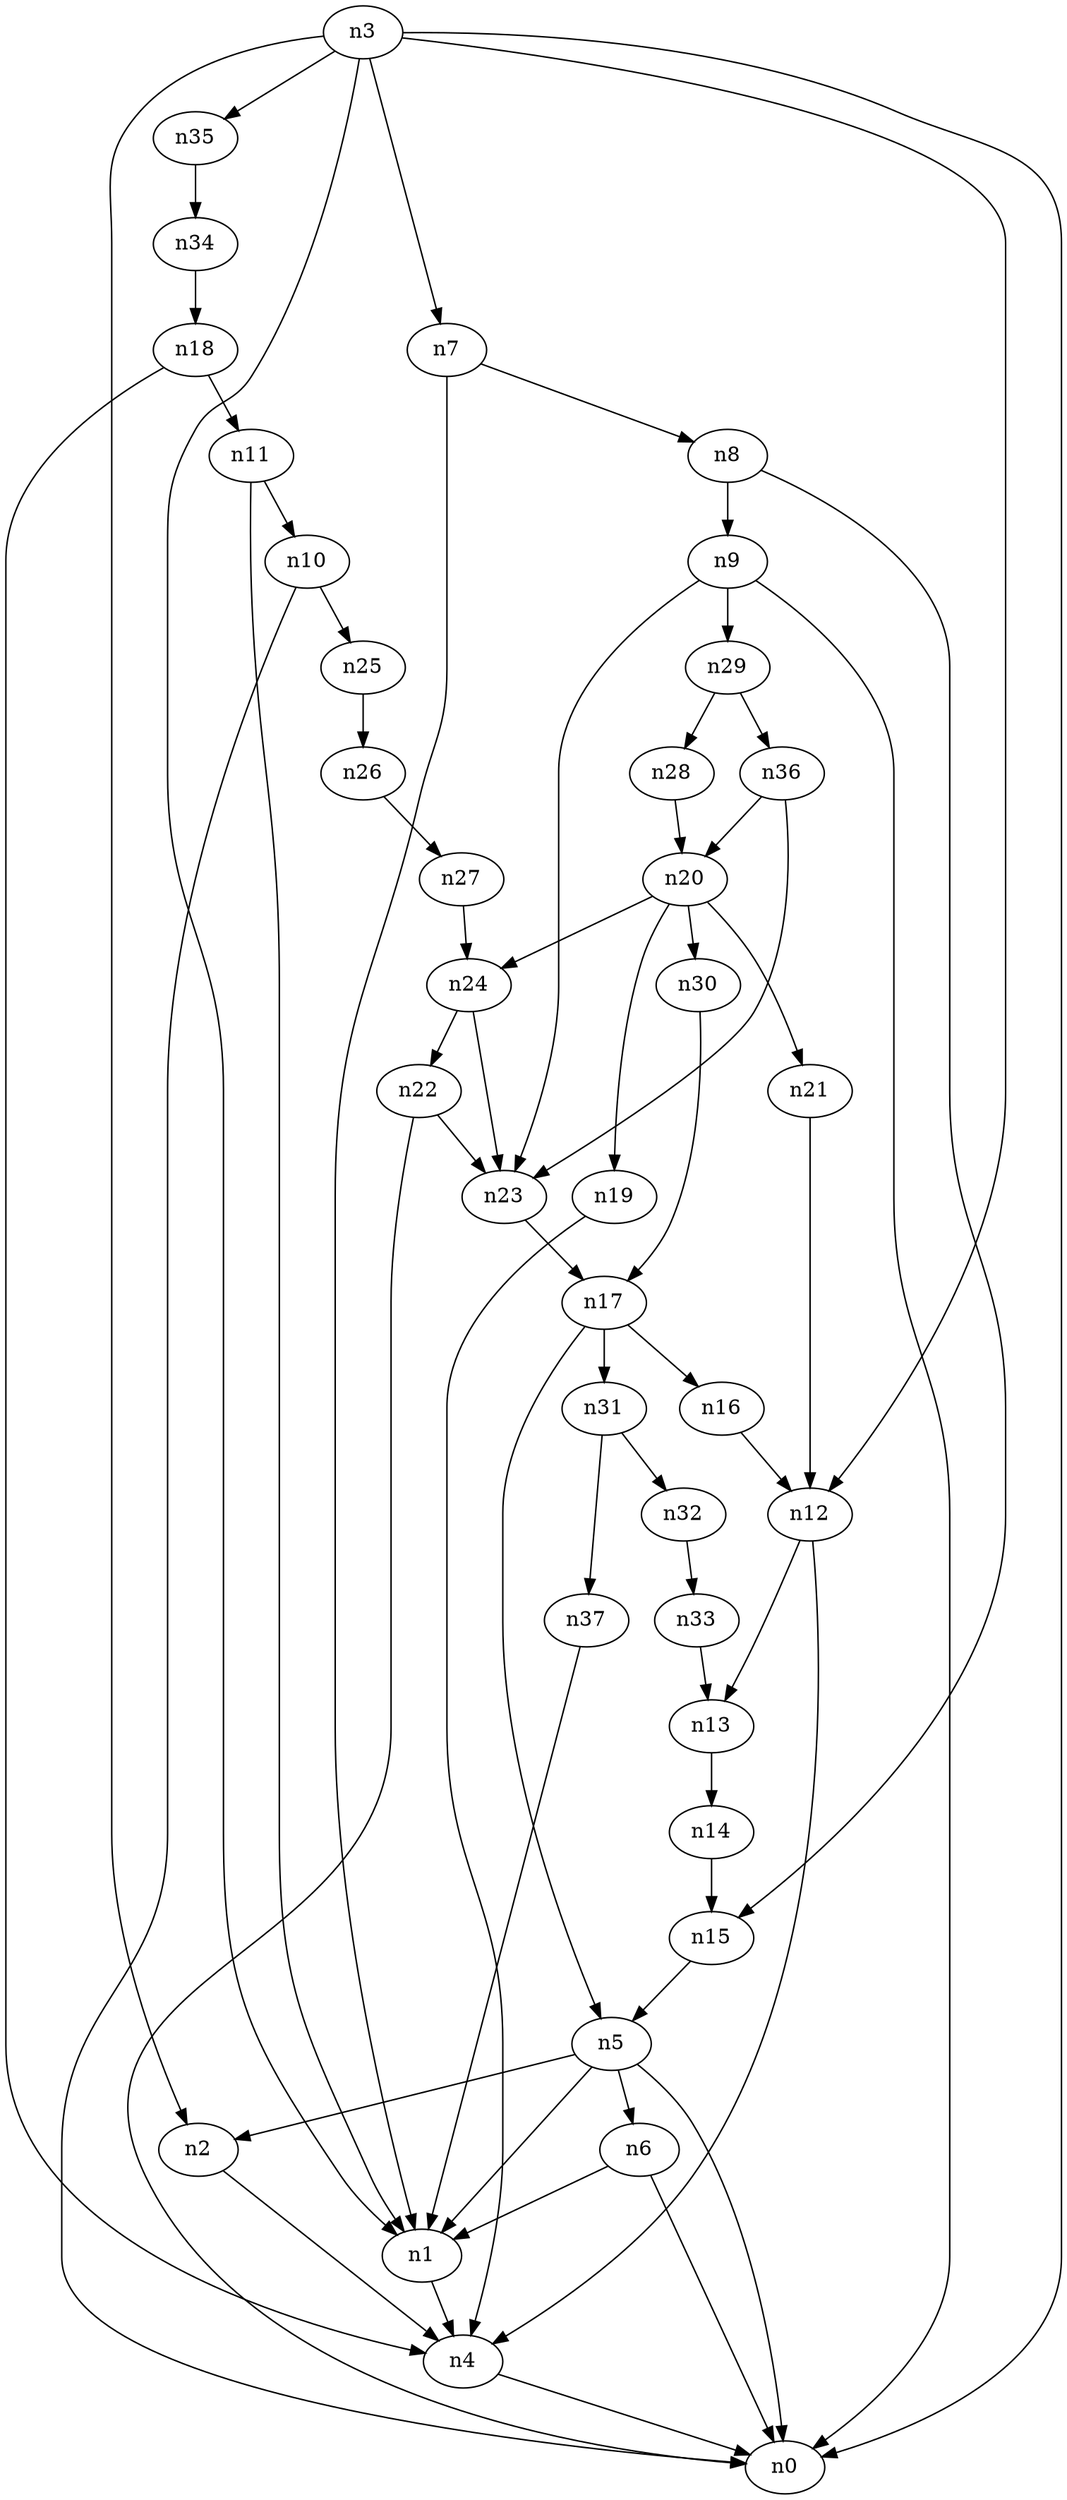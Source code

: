 digraph G {
	n1 -> n4	 [_graphml_id=e4];
	n2 -> n4	 [_graphml_id=e7];
	n3 -> n0	 [_graphml_id=e0];
	n3 -> n1	 [_graphml_id=e3];
	n3 -> n2	 [_graphml_id=e6];
	n3 -> n7	 [_graphml_id=e21];
	n3 -> n12	 [_graphml_id=e19];
	n3 -> n35	 [_graphml_id=e57];
	n4 -> n0	 [_graphml_id=e1];
	n5 -> n0	 [_graphml_id=e2];
	n5 -> n1	 [_graphml_id=e5];
	n5 -> n2	 [_graphml_id=e8];
	n5 -> n6	 [_graphml_id=e11];
	n6 -> n0	 [_graphml_id=e10];
	n6 -> n1	 [_graphml_id=e9];
	n7 -> n1	 [_graphml_id=e12];
	n7 -> n8	 [_graphml_id=e13];
	n8 -> n9	 [_graphml_id=e14];
	n8 -> n15	 [_graphml_id=e50];
	n9 -> n0	 [_graphml_id=e15];
	n9 -> n23	 [_graphml_id=e40];
	n9 -> n29	 [_graphml_id=e47];
	n10 -> n0	 [_graphml_id=e16];
	n10 -> n25	 [_graphml_id=e41];
	n11 -> n1	 [_graphml_id=e18];
	n11 -> n10	 [_graphml_id=e17];
	n12 -> n4	 [_graphml_id=e20];
	n12 -> n13	 [_graphml_id=e22];
	n13 -> n14	 [_graphml_id=e23];
	n14 -> n15	 [_graphml_id=e24];
	n15 -> n5	 [_graphml_id=e25];
	n16 -> n12	 [_graphml_id=e26];
	n17 -> n5	 [_graphml_id=e28];
	n17 -> n16	 [_graphml_id=e27];
	n17 -> n31	 [_graphml_id=e51];
	n18 -> n4	 [_graphml_id=e30];
	n18 -> n11	 [_graphml_id=e29];
	n19 -> n4	 [_graphml_id=e31];
	n20 -> n19	 [_graphml_id=e32];
	n20 -> n21	 [_graphml_id=e33];
	n20 -> n24	 [_graphml_id=e39];
	n20 -> n30	 [_graphml_id=e49];
	n21 -> n12	 [_graphml_id=e34];
	n22 -> n0	 [_graphml_id=e35];
	n22 -> n23	 [_graphml_id=e36];
	n23 -> n17	 [_graphml_id=e37];
	n24 -> n22	 [_graphml_id=e60];
	n24 -> n23	 [_graphml_id=e38];
	n25 -> n26	 [_graphml_id=e42];
	n26 -> n27	 [_graphml_id=e43];
	n27 -> n24	 [_graphml_id=e44];
	n28 -> n20	 [_graphml_id=e45];
	n29 -> n28	 [_graphml_id=e46];
	n29 -> n36	 [_graphml_id=e61];
	n30 -> n17	 [_graphml_id=e48];
	n31 -> n32	 [_graphml_id=e52];
	n31 -> n37	 [_graphml_id=e62];
	n32 -> n33	 [_graphml_id=e53];
	n33 -> n13	 [_graphml_id=e54];
	n34 -> n18	 [_graphml_id=e55];
	n35 -> n34	 [_graphml_id=e56];
	n36 -> n20	 [_graphml_id=e59];
	n36 -> n23	 [_graphml_id=e58];
	n37 -> n1	 [_graphml_id=e63];
}
